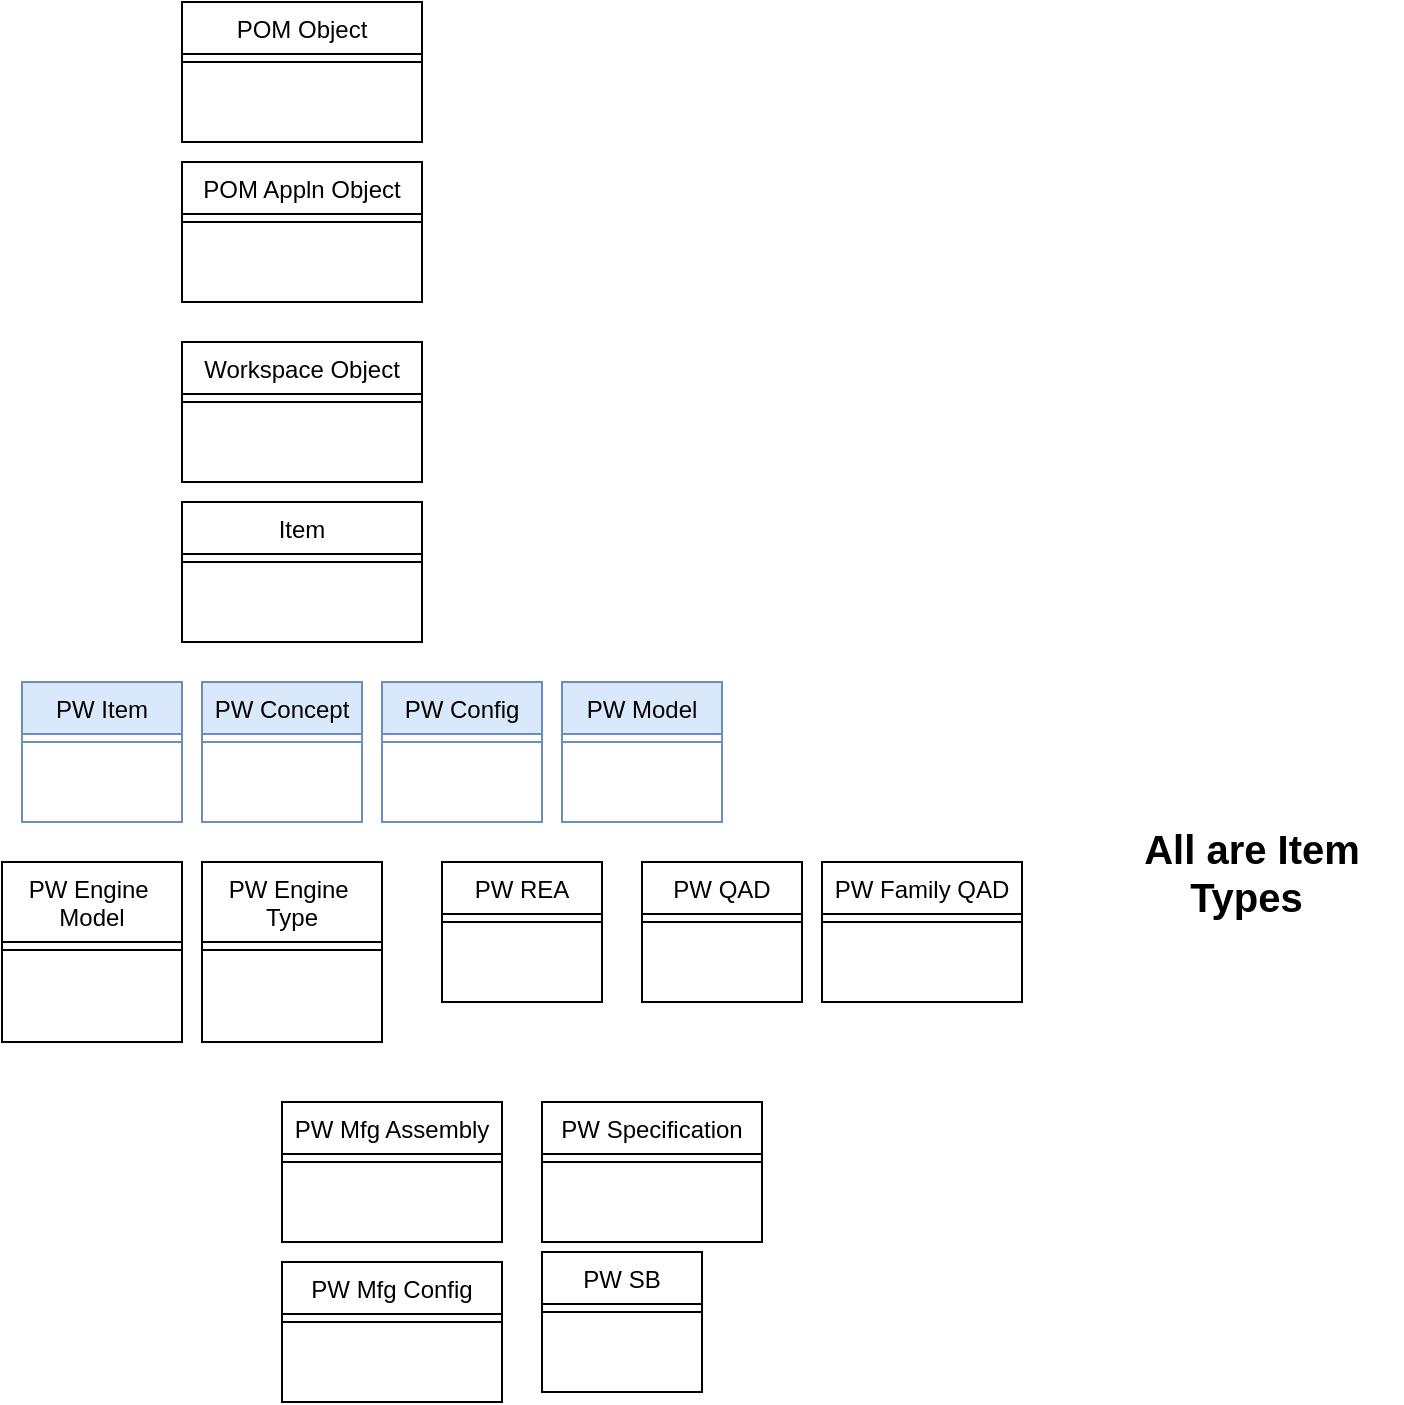 <mxfile version="24.7.8" pages="7">
  <diagram name="Parts" id="6WHtUp2j5zAijDs6d4qa">
    <mxGraphModel dx="1036" dy="1783" grid="1" gridSize="10" guides="1" tooltips="1" connect="1" arrows="1" fold="1" page="1" pageScale="1" pageWidth="827" pageHeight="1169" math="0" shadow="0">
      <root>
        <mxCell id="AunrIjTkCQN_tNWI4lcO-0" />
        <mxCell id="AunrIjTkCQN_tNWI4lcO-1" parent="AunrIjTkCQN_tNWI4lcO-0" />
        <mxCell id="AunrIjTkCQN_tNWI4lcO-15" value="Item" style="swimlane;fontStyle=0;align=center;verticalAlign=top;childLayout=stackLayout;horizontal=1;startSize=26;horizontalStack=0;resizeParent=1;resizeLast=0;collapsible=1;marginBottom=0;rounded=0;shadow=0;strokeWidth=1;" parent="AunrIjTkCQN_tNWI4lcO-1" vertex="1">
          <mxGeometry x="100" y="-10" width="120" height="70" as="geometry">
            <mxRectangle x="340" y="380" width="170" height="26" as="alternateBounds" />
          </mxGeometry>
        </mxCell>
        <mxCell id="AunrIjTkCQN_tNWI4lcO-17" value="" style="line;html=1;strokeWidth=1;align=left;verticalAlign=middle;spacingTop=-1;spacingLeft=3;spacingRight=3;rotatable=0;labelPosition=right;points=[];portConstraint=eastwest;" parent="AunrIjTkCQN_tNWI4lcO-15" vertex="1">
          <mxGeometry y="26" width="120" height="8" as="geometry" />
        </mxCell>
        <mxCell id="zsCnQsf2pWjtpBBSjhOr-0" value="PW Item" style="swimlane;fontStyle=0;align=center;verticalAlign=top;childLayout=stackLayout;horizontal=1;startSize=26;horizontalStack=0;resizeParent=1;resizeLast=0;collapsible=1;marginBottom=0;rounded=0;shadow=0;strokeWidth=1;fillColor=#dae8fc;strokeColor=#6c8ebf;" parent="AunrIjTkCQN_tNWI4lcO-1" vertex="1">
          <mxGeometry x="20" y="80" width="80" height="70" as="geometry">
            <mxRectangle x="340" y="380" width="170" height="26" as="alternateBounds" />
          </mxGeometry>
        </mxCell>
        <mxCell id="zsCnQsf2pWjtpBBSjhOr-2" value="" style="line;html=1;strokeWidth=1;align=left;verticalAlign=middle;spacingTop=-1;spacingLeft=3;spacingRight=3;rotatable=0;labelPosition=right;points=[];portConstraint=eastwest;fillColor=#dae8fc;strokeColor=#6c8ebf;" parent="zsCnQsf2pWjtpBBSjhOr-0" vertex="1">
          <mxGeometry y="26" width="80" height="8" as="geometry" />
        </mxCell>
        <mxCell id="zsCnQsf2pWjtpBBSjhOr-5" value="PW Concept" style="swimlane;fontStyle=0;align=center;verticalAlign=top;childLayout=stackLayout;horizontal=1;startSize=26;horizontalStack=0;resizeParent=1;resizeLast=0;collapsible=1;marginBottom=0;rounded=0;shadow=0;strokeWidth=1;fillColor=#dae8fc;strokeColor=#6c8ebf;" parent="AunrIjTkCQN_tNWI4lcO-1" vertex="1">
          <mxGeometry x="110" y="80" width="80" height="70" as="geometry">
            <mxRectangle x="130" y="230" width="170" height="26" as="alternateBounds" />
          </mxGeometry>
        </mxCell>
        <mxCell id="zsCnQsf2pWjtpBBSjhOr-6" value="" style="line;html=1;strokeWidth=1;align=left;verticalAlign=middle;spacingTop=-1;spacingLeft=3;spacingRight=3;rotatable=0;labelPosition=right;points=[];portConstraint=eastwest;fillColor=#dae8fc;strokeColor=#6c8ebf;" parent="zsCnQsf2pWjtpBBSjhOr-5" vertex="1">
          <mxGeometry y="26" width="80" height="8" as="geometry" />
        </mxCell>
        <mxCell id="zsCnQsf2pWjtpBBSjhOr-8" value="PW Config" style="swimlane;fontStyle=0;align=center;verticalAlign=top;childLayout=stackLayout;horizontal=1;startSize=26;horizontalStack=0;resizeParent=1;resizeLast=0;collapsible=1;marginBottom=0;rounded=0;shadow=0;strokeWidth=1;fillColor=#dae8fc;strokeColor=#6c8ebf;" parent="AunrIjTkCQN_tNWI4lcO-1" vertex="1">
          <mxGeometry x="200" y="80" width="80" height="70" as="geometry">
            <mxRectangle x="340" y="380" width="170" height="26" as="alternateBounds" />
          </mxGeometry>
        </mxCell>
        <mxCell id="zsCnQsf2pWjtpBBSjhOr-9" value="" style="line;html=1;strokeWidth=1;align=left;verticalAlign=middle;spacingTop=-1;spacingLeft=3;spacingRight=3;rotatable=0;labelPosition=right;points=[];portConstraint=eastwest;fillColor=#dae8fc;strokeColor=#6c8ebf;" parent="zsCnQsf2pWjtpBBSjhOr-8" vertex="1">
          <mxGeometry y="26" width="80" height="8" as="geometry" />
        </mxCell>
        <mxCell id="zsCnQsf2pWjtpBBSjhOr-12" value="PW Engine &#xa;Model&#xa;" style="swimlane;fontStyle=0;align=center;verticalAlign=top;childLayout=stackLayout;horizontal=1;startSize=40;horizontalStack=0;resizeParent=1;resizeLast=0;collapsible=1;marginBottom=0;rounded=0;shadow=0;strokeWidth=1;" parent="AunrIjTkCQN_tNWI4lcO-1" vertex="1">
          <mxGeometry x="10" y="170" width="90" height="90" as="geometry">
            <mxRectangle x="340" y="380" width="170" height="26" as="alternateBounds" />
          </mxGeometry>
        </mxCell>
        <mxCell id="zsCnQsf2pWjtpBBSjhOr-13" value="" style="line;html=1;strokeWidth=1;align=left;verticalAlign=middle;spacingTop=-1;spacingLeft=3;spacingRight=3;rotatable=0;labelPosition=right;points=[];portConstraint=eastwest;" parent="zsCnQsf2pWjtpBBSjhOr-12" vertex="1">
          <mxGeometry y="40" width="90" height="8" as="geometry" />
        </mxCell>
        <mxCell id="zsCnQsf2pWjtpBBSjhOr-14" value="PW Model" style="swimlane;fontStyle=0;align=center;verticalAlign=top;childLayout=stackLayout;horizontal=1;startSize=26;horizontalStack=0;resizeParent=1;resizeLast=0;collapsible=1;marginBottom=0;rounded=0;shadow=0;strokeWidth=1;fillColor=#dae8fc;strokeColor=#6c8ebf;" parent="AunrIjTkCQN_tNWI4lcO-1" vertex="1">
          <mxGeometry x="290" y="80" width="80" height="70" as="geometry">
            <mxRectangle x="340" y="380" width="170" height="26" as="alternateBounds" />
          </mxGeometry>
        </mxCell>
        <mxCell id="zsCnQsf2pWjtpBBSjhOr-15" value="" style="line;html=1;strokeWidth=1;align=left;verticalAlign=middle;spacingTop=-1;spacingLeft=3;spacingRight=3;rotatable=0;labelPosition=right;points=[];portConstraint=eastwest;fillColor=#dae8fc;strokeColor=#6c8ebf;" parent="zsCnQsf2pWjtpBBSjhOr-14" vertex="1">
          <mxGeometry y="26" width="80" height="8" as="geometry" />
        </mxCell>
        <mxCell id="zsCnQsf2pWjtpBBSjhOr-16" value="PW REA" style="swimlane;fontStyle=0;align=center;verticalAlign=top;childLayout=stackLayout;horizontal=1;startSize=26;horizontalStack=0;resizeParent=1;resizeLast=0;collapsible=1;marginBottom=0;rounded=0;shadow=0;strokeWidth=1;" parent="AunrIjTkCQN_tNWI4lcO-1" vertex="1">
          <mxGeometry x="230" y="170" width="80" height="70" as="geometry">
            <mxRectangle x="340" y="380" width="170" height="26" as="alternateBounds" />
          </mxGeometry>
        </mxCell>
        <mxCell id="zsCnQsf2pWjtpBBSjhOr-17" value="" style="line;html=1;strokeWidth=1;align=left;verticalAlign=middle;spacingTop=-1;spacingLeft=3;spacingRight=3;rotatable=0;labelPosition=right;points=[];portConstraint=eastwest;" parent="zsCnQsf2pWjtpBBSjhOr-16" vertex="1">
          <mxGeometry y="26" width="80" height="8" as="geometry" />
        </mxCell>
        <mxCell id="zsCnQsf2pWjtpBBSjhOr-18" value="PW QAD" style="swimlane;fontStyle=0;align=center;verticalAlign=top;childLayout=stackLayout;horizontal=1;startSize=26;horizontalStack=0;resizeParent=1;resizeLast=0;collapsible=1;marginBottom=0;rounded=0;shadow=0;strokeWidth=1;" parent="AunrIjTkCQN_tNWI4lcO-1" vertex="1">
          <mxGeometry x="330" y="170" width="80" height="70" as="geometry">
            <mxRectangle x="340" y="380" width="170" height="26" as="alternateBounds" />
          </mxGeometry>
        </mxCell>
        <mxCell id="zsCnQsf2pWjtpBBSjhOr-19" value="" style="line;html=1;strokeWidth=1;align=left;verticalAlign=middle;spacingTop=-1;spacingLeft=3;spacingRight=3;rotatable=0;labelPosition=right;points=[];portConstraint=eastwest;" parent="zsCnQsf2pWjtpBBSjhOr-18" vertex="1">
          <mxGeometry y="26" width="80" height="8" as="geometry" />
        </mxCell>
        <mxCell id="zsCnQsf2pWjtpBBSjhOr-20" value="PW Engine &#xa;Type" style="swimlane;fontStyle=0;align=center;verticalAlign=top;childLayout=stackLayout;horizontal=1;startSize=40;horizontalStack=0;resizeParent=1;resizeLast=0;collapsible=1;marginBottom=0;rounded=0;shadow=0;strokeWidth=1;" parent="AunrIjTkCQN_tNWI4lcO-1" vertex="1">
          <mxGeometry x="110" y="170" width="90" height="90" as="geometry">
            <mxRectangle x="340" y="380" width="170" height="26" as="alternateBounds" />
          </mxGeometry>
        </mxCell>
        <mxCell id="zsCnQsf2pWjtpBBSjhOr-21" value="" style="line;html=1;strokeWidth=1;align=left;verticalAlign=middle;spacingTop=-1;spacingLeft=3;spacingRight=3;rotatable=0;labelPosition=right;points=[];portConstraint=eastwest;" parent="zsCnQsf2pWjtpBBSjhOr-20" vertex="1">
          <mxGeometry y="40" width="90" height="8" as="geometry" />
        </mxCell>
        <mxCell id="zsCnQsf2pWjtpBBSjhOr-22" value="PW Specification" style="swimlane;fontStyle=0;align=center;verticalAlign=top;childLayout=stackLayout;horizontal=1;startSize=26;horizontalStack=0;resizeParent=1;resizeLast=0;collapsible=1;marginBottom=0;rounded=0;shadow=0;strokeWidth=1;" parent="AunrIjTkCQN_tNWI4lcO-1" vertex="1">
          <mxGeometry x="280" y="290" width="110" height="70" as="geometry">
            <mxRectangle x="340" y="380" width="170" height="26" as="alternateBounds" />
          </mxGeometry>
        </mxCell>
        <mxCell id="zsCnQsf2pWjtpBBSjhOr-23" value="" style="line;html=1;strokeWidth=1;align=left;verticalAlign=middle;spacingTop=-1;spacingLeft=3;spacingRight=3;rotatable=0;labelPosition=right;points=[];portConstraint=eastwest;" parent="zsCnQsf2pWjtpBBSjhOr-22" vertex="1">
          <mxGeometry y="26" width="110" height="8" as="geometry" />
        </mxCell>
        <mxCell id="zsCnQsf2pWjtpBBSjhOr-24" value="PW Mfg Assembly" style="swimlane;fontStyle=0;align=center;verticalAlign=top;childLayout=stackLayout;horizontal=1;startSize=26;horizontalStack=0;resizeParent=1;resizeLast=0;collapsible=1;marginBottom=0;rounded=0;shadow=0;strokeWidth=1;" parent="AunrIjTkCQN_tNWI4lcO-1" vertex="1">
          <mxGeometry x="150" y="290" width="110" height="70" as="geometry">
            <mxRectangle x="340" y="380" width="170" height="26" as="alternateBounds" />
          </mxGeometry>
        </mxCell>
        <mxCell id="zsCnQsf2pWjtpBBSjhOr-25" value="" style="line;html=1;strokeWidth=1;align=left;verticalAlign=middle;spacingTop=-1;spacingLeft=3;spacingRight=3;rotatable=0;labelPosition=right;points=[];portConstraint=eastwest;" parent="zsCnQsf2pWjtpBBSjhOr-24" vertex="1">
          <mxGeometry y="26" width="110" height="8" as="geometry" />
        </mxCell>
        <mxCell id="zsCnQsf2pWjtpBBSjhOr-26" value="PW Mfg Config" style="swimlane;fontStyle=0;align=center;verticalAlign=top;childLayout=stackLayout;horizontal=1;startSize=26;horizontalStack=0;resizeParent=1;resizeLast=0;collapsible=1;marginBottom=0;rounded=0;shadow=0;strokeWidth=1;" parent="AunrIjTkCQN_tNWI4lcO-1" vertex="1">
          <mxGeometry x="150" y="370" width="110" height="70" as="geometry">
            <mxRectangle x="340" y="380" width="170" height="26" as="alternateBounds" />
          </mxGeometry>
        </mxCell>
        <mxCell id="zsCnQsf2pWjtpBBSjhOr-27" value="" style="line;html=1;strokeWidth=1;align=left;verticalAlign=middle;spacingTop=-1;spacingLeft=3;spacingRight=3;rotatable=0;labelPosition=right;points=[];portConstraint=eastwest;" parent="zsCnQsf2pWjtpBBSjhOr-26" vertex="1">
          <mxGeometry y="26" width="110" height="8" as="geometry" />
        </mxCell>
        <mxCell id="k__3tzRCXEHvnxoyfydG-2" value="PW SB" style="swimlane;fontStyle=0;align=center;verticalAlign=top;childLayout=stackLayout;horizontal=1;startSize=26;horizontalStack=0;resizeParent=1;resizeLast=0;collapsible=1;marginBottom=0;rounded=0;shadow=0;strokeWidth=1;" parent="AunrIjTkCQN_tNWI4lcO-1" vertex="1">
          <mxGeometry x="280" y="365" width="80" height="70" as="geometry">
            <mxRectangle x="340" y="380" width="170" height="26" as="alternateBounds" />
          </mxGeometry>
        </mxCell>
        <mxCell id="k__3tzRCXEHvnxoyfydG-3" value="" style="line;html=1;strokeWidth=1;align=left;verticalAlign=middle;spacingTop=-1;spacingLeft=3;spacingRight=3;rotatable=0;labelPosition=right;points=[];portConstraint=eastwest;" parent="k__3tzRCXEHvnxoyfydG-2" vertex="1">
          <mxGeometry y="26" width="80" height="8" as="geometry" />
        </mxCell>
        <mxCell id="k__3tzRCXEHvnxoyfydG-4" value="PW Family QAD" style="swimlane;fontStyle=0;align=center;verticalAlign=top;childLayout=stackLayout;horizontal=1;startSize=26;horizontalStack=0;resizeParent=1;resizeLast=0;collapsible=1;marginBottom=0;rounded=0;shadow=0;strokeWidth=1;" parent="AunrIjTkCQN_tNWI4lcO-1" vertex="1">
          <mxGeometry x="420" y="170" width="100" height="70" as="geometry">
            <mxRectangle x="340" y="380" width="170" height="26" as="alternateBounds" />
          </mxGeometry>
        </mxCell>
        <mxCell id="k__3tzRCXEHvnxoyfydG-5" value="" style="line;html=1;strokeWidth=1;align=left;verticalAlign=middle;spacingTop=-1;spacingLeft=3;spacingRight=3;rotatable=0;labelPosition=right;points=[];portConstraint=eastwest;" parent="k__3tzRCXEHvnxoyfydG-4" vertex="1">
          <mxGeometry y="26" width="100" height="8" as="geometry" />
        </mxCell>
        <mxCell id="k__3tzRCXEHvnxoyfydG-6" value="POM Object" style="swimlane;fontStyle=0;align=center;verticalAlign=top;childLayout=stackLayout;horizontal=1;startSize=26;horizontalStack=0;resizeParent=1;resizeLast=0;collapsible=1;marginBottom=0;rounded=0;shadow=0;strokeWidth=1;" parent="AunrIjTkCQN_tNWI4lcO-1" vertex="1">
          <mxGeometry x="100" y="-260" width="120" height="70" as="geometry">
            <mxRectangle x="340" y="380" width="170" height="26" as="alternateBounds" />
          </mxGeometry>
        </mxCell>
        <mxCell id="k__3tzRCXEHvnxoyfydG-7" value="" style="line;html=1;strokeWidth=1;align=left;verticalAlign=middle;spacingTop=-1;spacingLeft=3;spacingRight=3;rotatable=0;labelPosition=right;points=[];portConstraint=eastwest;" parent="k__3tzRCXEHvnxoyfydG-6" vertex="1">
          <mxGeometry y="26" width="120" height="8" as="geometry" />
        </mxCell>
        <mxCell id="k__3tzRCXEHvnxoyfydG-8" value="POM Appln Object" style="swimlane;fontStyle=0;align=center;verticalAlign=top;childLayout=stackLayout;horizontal=1;startSize=26;horizontalStack=0;resizeParent=1;resizeLast=0;collapsible=1;marginBottom=0;rounded=0;shadow=0;strokeWidth=1;" parent="AunrIjTkCQN_tNWI4lcO-1" vertex="1">
          <mxGeometry x="100" y="-180" width="120" height="70" as="geometry">
            <mxRectangle x="340" y="380" width="170" height="26" as="alternateBounds" />
          </mxGeometry>
        </mxCell>
        <mxCell id="k__3tzRCXEHvnxoyfydG-9" value="" style="line;html=1;strokeWidth=1;align=left;verticalAlign=middle;spacingTop=-1;spacingLeft=3;spacingRight=3;rotatable=0;labelPosition=right;points=[];portConstraint=eastwest;" parent="k__3tzRCXEHvnxoyfydG-8" vertex="1">
          <mxGeometry y="26" width="120" height="8" as="geometry" />
        </mxCell>
        <mxCell id="k__3tzRCXEHvnxoyfydG-10" value="Workspace Object" style="swimlane;fontStyle=0;align=center;verticalAlign=top;childLayout=stackLayout;horizontal=1;startSize=26;horizontalStack=0;resizeParent=1;resizeLast=0;collapsible=1;marginBottom=0;rounded=0;shadow=0;strokeWidth=1;" parent="AunrIjTkCQN_tNWI4lcO-1" vertex="1">
          <mxGeometry x="100" y="-90" width="120" height="70" as="geometry">
            <mxRectangle x="340" y="380" width="170" height="26" as="alternateBounds" />
          </mxGeometry>
        </mxCell>
        <mxCell id="k__3tzRCXEHvnxoyfydG-11" value="" style="line;html=1;strokeWidth=1;align=left;verticalAlign=middle;spacingTop=-1;spacingLeft=3;spacingRight=3;rotatable=0;labelPosition=right;points=[];portConstraint=eastwest;" parent="k__3tzRCXEHvnxoyfydG-10" vertex="1">
          <mxGeometry y="26" width="120" height="8" as="geometry" />
        </mxCell>
        <mxCell id="5LaOwB7qXbxvJDWtT9X2-0" value="All are Item Types&amp;nbsp;" style="text;html=1;align=center;verticalAlign=middle;whiteSpace=wrap;rounded=0;fontStyle=1;fontSize=20;" vertex="1" parent="AunrIjTkCQN_tNWI4lcO-1">
          <mxGeometry x="560" y="160" width="150" height="30" as="geometry" />
        </mxCell>
      </root>
    </mxGraphModel>
  </diagram>
  <diagram id="sP9TGG2-_NqK-xSE_Re8" name="Changes">
    <mxGraphModel dx="1050" dy="1729" grid="1" gridSize="10" guides="1" tooltips="1" connect="1" arrows="1" fold="1" page="1" pageScale="1" pageWidth="850" pageHeight="1100" math="0" shadow="0">
      <root>
        <mxCell id="0" />
        <mxCell id="1" parent="0" />
        <mxCell id="OAc7cqlpnc6xWoHiHpjC-1" value="Item" style="swimlane;fontStyle=0;align=center;verticalAlign=top;childLayout=stackLayout;horizontal=1;startSize=26;horizontalStack=0;resizeParent=1;resizeLast=0;collapsible=1;marginBottom=0;rounded=0;shadow=0;strokeWidth=1;" vertex="1" parent="1">
          <mxGeometry x="100" y="-10" width="120" height="70" as="geometry">
            <mxRectangle x="340" y="380" width="170" height="26" as="alternateBounds" />
          </mxGeometry>
        </mxCell>
        <mxCell id="OAc7cqlpnc6xWoHiHpjC-2" value="" style="line;html=1;strokeWidth=1;align=left;verticalAlign=middle;spacingTop=-1;spacingLeft=3;spacingRight=3;rotatable=0;labelPosition=right;points=[];portConstraint=eastwest;" vertex="1" parent="OAc7cqlpnc6xWoHiHpjC-1">
          <mxGeometry y="26" width="120" height="8" as="geometry" />
        </mxCell>
        <mxCell id="OAc7cqlpnc6xWoHiHpjC-3" value="POM Object" style="swimlane;fontStyle=0;align=center;verticalAlign=top;childLayout=stackLayout;horizontal=1;startSize=26;horizontalStack=0;resizeParent=1;resizeLast=0;collapsible=1;marginBottom=0;rounded=0;shadow=0;strokeWidth=1;" vertex="1" parent="1">
          <mxGeometry x="100" y="-260" width="120" height="70" as="geometry">
            <mxRectangle x="340" y="380" width="170" height="26" as="alternateBounds" />
          </mxGeometry>
        </mxCell>
        <mxCell id="OAc7cqlpnc6xWoHiHpjC-4" value="" style="line;html=1;strokeWidth=1;align=left;verticalAlign=middle;spacingTop=-1;spacingLeft=3;spacingRight=3;rotatable=0;labelPosition=right;points=[];portConstraint=eastwest;" vertex="1" parent="OAc7cqlpnc6xWoHiHpjC-3">
          <mxGeometry y="26" width="120" height="8" as="geometry" />
        </mxCell>
        <mxCell id="OAc7cqlpnc6xWoHiHpjC-5" value="POM Appln Object" style="swimlane;fontStyle=0;align=center;verticalAlign=top;childLayout=stackLayout;horizontal=1;startSize=26;horizontalStack=0;resizeParent=1;resizeLast=0;collapsible=1;marginBottom=0;rounded=0;shadow=0;strokeWidth=1;" vertex="1" parent="1">
          <mxGeometry x="100" y="-180" width="120" height="70" as="geometry">
            <mxRectangle x="340" y="380" width="170" height="26" as="alternateBounds" />
          </mxGeometry>
        </mxCell>
        <mxCell id="OAc7cqlpnc6xWoHiHpjC-6" value="" style="line;html=1;strokeWidth=1;align=left;verticalAlign=middle;spacingTop=-1;spacingLeft=3;spacingRight=3;rotatable=0;labelPosition=right;points=[];portConstraint=eastwest;" vertex="1" parent="OAc7cqlpnc6xWoHiHpjC-5">
          <mxGeometry y="26" width="120" height="8" as="geometry" />
        </mxCell>
        <mxCell id="OAc7cqlpnc6xWoHiHpjC-7" value="Workspace Object" style="swimlane;fontStyle=0;align=center;verticalAlign=top;childLayout=stackLayout;horizontal=1;startSize=26;horizontalStack=0;resizeParent=1;resizeLast=0;collapsible=1;marginBottom=0;rounded=0;shadow=0;strokeWidth=1;" vertex="1" parent="1">
          <mxGeometry x="100" y="-90" width="120" height="70" as="geometry">
            <mxRectangle x="340" y="380" width="170" height="26" as="alternateBounds" />
          </mxGeometry>
        </mxCell>
        <mxCell id="OAc7cqlpnc6xWoHiHpjC-8" value="" style="line;html=1;strokeWidth=1;align=left;verticalAlign=middle;spacingTop=-1;spacingLeft=3;spacingRight=3;rotatable=0;labelPosition=right;points=[];portConstraint=eastwest;" vertex="1" parent="OAc7cqlpnc6xWoHiHpjC-7">
          <mxGeometry y="26" width="120" height="8" as="geometry" />
        </mxCell>
        <mxCell id="OAc7cqlpnc6xWoHiHpjC-9" value="Change Item" style="swimlane;fontStyle=0;align=center;verticalAlign=top;childLayout=stackLayout;horizontal=1;startSize=26;horizontalStack=0;resizeParent=1;resizeLast=0;collapsible=1;marginBottom=0;rounded=0;shadow=0;strokeWidth=1;" vertex="1" parent="1">
          <mxGeometry x="100" y="80" width="120" height="70" as="geometry">
            <mxRectangle x="340" y="380" width="170" height="26" as="alternateBounds" />
          </mxGeometry>
        </mxCell>
        <mxCell id="OAc7cqlpnc6xWoHiHpjC-10" value="" style="line;html=1;strokeWidth=1;align=left;verticalAlign=middle;spacingTop=-1;spacingLeft=3;spacingRight=3;rotatable=0;labelPosition=right;points=[];portConstraint=eastwest;" vertex="1" parent="OAc7cqlpnc6xWoHiHpjC-9">
          <mxGeometry y="26" width="120" height="8" as="geometry" />
        </mxCell>
        <mxCell id="OAc7cqlpnc6xWoHiHpjC-11" value="Problem Request" style="swimlane;fontStyle=0;align=center;verticalAlign=top;childLayout=stackLayout;horizontal=1;startSize=26;horizontalStack=0;resizeParent=1;resizeLast=0;collapsible=1;marginBottom=0;rounded=0;shadow=0;strokeWidth=1;" vertex="1" parent="1">
          <mxGeometry x="20" y="190" width="120" height="70" as="geometry">
            <mxRectangle x="340" y="380" width="170" height="26" as="alternateBounds" />
          </mxGeometry>
        </mxCell>
        <mxCell id="OAc7cqlpnc6xWoHiHpjC-12" value="" style="line;html=1;strokeWidth=1;align=left;verticalAlign=middle;spacingTop=-1;spacingLeft=3;spacingRight=3;rotatable=0;labelPosition=right;points=[];portConstraint=eastwest;" vertex="1" parent="OAc7cqlpnc6xWoHiHpjC-11">
          <mxGeometry y="26" width="120" height="8" as="geometry" />
        </mxCell>
        <mxCell id="OAc7cqlpnc6xWoHiHpjC-13" value="Change Request" style="swimlane;fontStyle=0;align=center;verticalAlign=top;childLayout=stackLayout;horizontal=1;startSize=26;horizontalStack=0;resizeParent=1;resizeLast=0;collapsible=1;marginBottom=0;rounded=0;shadow=0;strokeWidth=1;fillColor=#f8cecc;strokeColor=#b85450;" vertex="1" parent="1">
          <mxGeometry x="250" y="185" width="120" height="70" as="geometry">
            <mxRectangle x="340" y="380" width="170" height="26" as="alternateBounds" />
          </mxGeometry>
        </mxCell>
        <mxCell id="OAc7cqlpnc6xWoHiHpjC-14" value="" style="line;html=1;strokeWidth=1;align=left;verticalAlign=middle;spacingTop=-1;spacingLeft=3;spacingRight=3;rotatable=0;labelPosition=right;points=[];portConstraint=eastwest;" vertex="1" parent="OAc7cqlpnc6xWoHiHpjC-13">
          <mxGeometry y="26" width="120" height="8" as="geometry" />
        </mxCell>
        <mxCell id="OAc7cqlpnc6xWoHiHpjC-15" value="Change Notice" style="swimlane;fontStyle=0;align=center;verticalAlign=top;childLayout=stackLayout;horizontal=1;startSize=26;horizontalStack=0;resizeParent=1;resizeLast=0;collapsible=1;marginBottom=0;rounded=0;shadow=0;strokeWidth=1;" vertex="1" parent="1">
          <mxGeometry x="595" y="190" width="120" height="70" as="geometry">
            <mxRectangle x="340" y="380" width="170" height="26" as="alternateBounds" />
          </mxGeometry>
        </mxCell>
        <mxCell id="OAc7cqlpnc6xWoHiHpjC-16" value="" style="line;html=1;strokeWidth=1;align=left;verticalAlign=middle;spacingTop=-1;spacingLeft=3;spacingRight=3;rotatable=0;labelPosition=right;points=[];portConstraint=eastwest;" vertex="1" parent="OAc7cqlpnc6xWoHiHpjC-15">
          <mxGeometry y="26" width="120" height="8" as="geometry" />
        </mxCell>
        <mxCell id="OAc7cqlpnc6xWoHiHpjC-17" value="PW5_EWR" style="swimlane;fontStyle=0;align=center;verticalAlign=top;childLayout=stackLayout;horizontal=1;startSize=26;horizontalStack=0;resizeParent=1;resizeLast=0;collapsible=1;marginBottom=0;rounded=0;shadow=0;strokeWidth=1;fillColor=#f8cecc;strokeColor=#b85450;" vertex="1" parent="1">
          <mxGeometry x="280" y="280" width="120" height="70" as="geometry">
            <mxRectangle x="340" y="380" width="170" height="26" as="alternateBounds" />
          </mxGeometry>
        </mxCell>
        <mxCell id="OAc7cqlpnc6xWoHiHpjC-18" value="" style="line;html=1;strokeWidth=1;align=left;verticalAlign=middle;spacingTop=-1;spacingLeft=3;spacingRight=3;rotatable=0;labelPosition=right;points=[];portConstraint=eastwest;" vertex="1" parent="OAc7cqlpnc6xWoHiHpjC-17">
          <mxGeometry y="26" width="120" height="8" as="geometry" />
        </mxCell>
        <mxCell id="OAc7cqlpnc6xWoHiHpjC-19" value="PW5_DMRO" style="swimlane;fontStyle=0;align=center;verticalAlign=top;childLayout=stackLayout;horizontal=1;startSize=26;horizontalStack=0;resizeParent=1;resizeLast=0;collapsible=1;marginBottom=0;rounded=0;shadow=0;strokeWidth=1;fillColor=#f8cecc;strokeColor=#b85450;" vertex="1" parent="1">
          <mxGeometry x="140" y="280" width="120" height="70" as="geometry">
            <mxRectangle x="340" y="380" width="170" height="26" as="alternateBounds" />
          </mxGeometry>
        </mxCell>
        <mxCell id="OAc7cqlpnc6xWoHiHpjC-20" value="" style="line;html=1;strokeWidth=1;align=left;verticalAlign=middle;spacingTop=-1;spacingLeft=3;spacingRight=3;rotatable=0;labelPosition=right;points=[];portConstraint=eastwest;" vertex="1" parent="OAc7cqlpnc6xWoHiHpjC-19">
          <mxGeometry y="26" width="120" height="8" as="geometry" />
        </mxCell>
        <mxCell id="GJcmnd2qh7YCwqvvYXSp-1" value="PW5_EC" style="swimlane;fontStyle=0;align=center;verticalAlign=top;childLayout=stackLayout;horizontal=1;startSize=26;horizontalStack=0;resizeParent=1;resizeLast=0;collapsible=1;marginBottom=0;rounded=0;shadow=0;strokeWidth=1;" vertex="1" parent="1">
          <mxGeometry x="425" y="280" width="120" height="70" as="geometry">
            <mxRectangle x="340" y="380" width="170" height="26" as="alternateBounds" />
          </mxGeometry>
        </mxCell>
        <mxCell id="GJcmnd2qh7YCwqvvYXSp-2" value="" style="line;html=1;strokeWidth=1;align=left;verticalAlign=middle;spacingTop=-1;spacingLeft=3;spacingRight=3;rotatable=0;labelPosition=right;points=[];portConstraint=eastwest;" vertex="1" parent="GJcmnd2qh7YCwqvvYXSp-1">
          <mxGeometry y="26" width="120" height="8" as="geometry" />
        </mxCell>
        <mxCell id="GJcmnd2qh7YCwqvvYXSp-3" value="PW5_ECX" style="swimlane;fontStyle=0;align=center;verticalAlign=top;childLayout=stackLayout;horizontal=1;startSize=26;horizontalStack=0;resizeParent=1;resizeLast=0;collapsible=1;marginBottom=0;rounded=0;shadow=0;strokeWidth=1;" vertex="1" parent="1">
          <mxGeometry x="555" y="280" width="120" height="70" as="geometry">
            <mxRectangle x="340" y="380" width="170" height="26" as="alternateBounds" />
          </mxGeometry>
        </mxCell>
        <mxCell id="GJcmnd2qh7YCwqvvYXSp-4" value="" style="line;html=1;strokeWidth=1;align=left;verticalAlign=middle;spacingTop=-1;spacingLeft=3;spacingRight=3;rotatable=0;labelPosition=right;points=[];portConstraint=eastwest;" vertex="1" parent="GJcmnd2qh7YCwqvvYXSp-3">
          <mxGeometry y="26" width="120" height="8" as="geometry" />
        </mxCell>
        <mxCell id="GJcmnd2qh7YCwqvvYXSp-5" value="PW5_FTEC" style="swimlane;fontStyle=0;align=center;verticalAlign=top;childLayout=stackLayout;horizontal=1;startSize=26;horizontalStack=0;resizeParent=1;resizeLast=0;collapsible=1;marginBottom=0;rounded=0;shadow=0;strokeWidth=1;" vertex="1" parent="1">
          <mxGeometry x="685" y="280" width="120" height="70" as="geometry">
            <mxRectangle x="340" y="380" width="170" height="26" as="alternateBounds" />
          </mxGeometry>
        </mxCell>
        <mxCell id="GJcmnd2qh7YCwqvvYXSp-6" value="" style="line;html=1;strokeWidth=1;align=left;verticalAlign=middle;spacingTop=-1;spacingLeft=3;spacingRight=3;rotatable=0;labelPosition=right;points=[];portConstraint=eastwest;" vertex="1" parent="GJcmnd2qh7YCwqvvYXSp-5">
          <mxGeometry y="26" width="120" height="8" as="geometry" />
        </mxCell>
        <mxCell id="GJcmnd2qh7YCwqvvYXSp-7" value="PW5_GWEC" style="swimlane;fontStyle=0;align=center;verticalAlign=top;childLayout=stackLayout;horizontal=1;startSize=26;horizontalStack=0;resizeParent=1;resizeLast=0;collapsible=1;marginBottom=0;rounded=0;shadow=0;strokeWidth=1;" vertex="1" parent="1">
          <mxGeometry x="455" y="360" width="120" height="70" as="geometry">
            <mxRectangle x="340" y="380" width="170" height="26" as="alternateBounds" />
          </mxGeometry>
        </mxCell>
        <mxCell id="GJcmnd2qh7YCwqvvYXSp-8" value="" style="line;html=1;strokeWidth=1;align=left;verticalAlign=middle;spacingTop=-1;spacingLeft=3;spacingRight=3;rotatable=0;labelPosition=right;points=[];portConstraint=eastwest;" vertex="1" parent="GJcmnd2qh7YCwqvvYXSp-7">
          <mxGeometry y="26" width="120" height="8" as="geometry" />
        </mxCell>
        <mxCell id="GJcmnd2qh7YCwqvvYXSp-9" value="PW5_QAD_EC" style="swimlane;fontStyle=0;align=center;verticalAlign=top;childLayout=stackLayout;horizontal=1;startSize=26;horizontalStack=0;resizeParent=1;resizeLast=0;collapsible=1;marginBottom=0;rounded=0;shadow=0;strokeWidth=1;" vertex="1" parent="1">
          <mxGeometry x="585" y="360" width="120" height="70" as="geometry">
            <mxRectangle x="340" y="380" width="170" height="26" as="alternateBounds" />
          </mxGeometry>
        </mxCell>
        <mxCell id="GJcmnd2qh7YCwqvvYXSp-10" value="" style="line;html=1;strokeWidth=1;align=left;verticalAlign=middle;spacingTop=-1;spacingLeft=3;spacingRight=3;rotatable=0;labelPosition=right;points=[];portConstraint=eastwest;" vertex="1" parent="GJcmnd2qh7YCwqvvYXSp-9">
          <mxGeometry y="26" width="120" height="8" as="geometry" />
        </mxCell>
        <mxCell id="GJcmnd2qh7YCwqvvYXSp-13" value="PW5_SA_EC" style="swimlane;fontStyle=0;align=center;verticalAlign=top;childLayout=stackLayout;horizontal=1;startSize=26;horizontalStack=0;resizeParent=1;resizeLast=0;collapsible=1;marginBottom=0;rounded=0;shadow=0;strokeWidth=1;" vertex="1" parent="1">
          <mxGeometry x="445" y="440" width="120" height="70" as="geometry">
            <mxRectangle x="340" y="380" width="170" height="26" as="alternateBounds" />
          </mxGeometry>
        </mxCell>
        <mxCell id="GJcmnd2qh7YCwqvvYXSp-14" value="" style="line;html=1;strokeWidth=1;align=left;verticalAlign=middle;spacingTop=-1;spacingLeft=3;spacingRight=3;rotatable=0;labelPosition=right;points=[];portConstraint=eastwest;" vertex="1" parent="GJcmnd2qh7YCwqvvYXSp-13">
          <mxGeometry y="26" width="120" height="8" as="geometry" />
        </mxCell>
        <mxCell id="GJcmnd2qh7YCwqvvYXSp-15" value="PW5_SCN" style="swimlane;fontStyle=0;align=center;verticalAlign=top;childLayout=stackLayout;horizontal=1;startSize=26;horizontalStack=0;resizeParent=1;resizeLast=0;collapsible=1;marginBottom=0;rounded=0;shadow=0;strokeWidth=1;" vertex="1" parent="1">
          <mxGeometry x="595" y="440" width="120" height="70" as="geometry">
            <mxRectangle x="340" y="380" width="170" height="26" as="alternateBounds" />
          </mxGeometry>
        </mxCell>
        <mxCell id="GJcmnd2qh7YCwqvvYXSp-16" value="" style="line;html=1;strokeWidth=1;align=left;verticalAlign=middle;spacingTop=-1;spacingLeft=3;spacingRight=3;rotatable=0;labelPosition=right;points=[];portConstraint=eastwest;" vertex="1" parent="GJcmnd2qh7YCwqvvYXSp-15">
          <mxGeometry y="26" width="120" height="8" as="geometry" />
        </mxCell>
      </root>
    </mxGraphModel>
  </diagram>
  <diagram id="tDDxtllErHq9mxAEO4NL" name="Rules">
    <mxGraphModel dx="1050" dy="629" grid="1" gridSize="10" guides="1" tooltips="1" connect="1" arrows="1" fold="1" page="1" pageScale="1" pageWidth="850" pageHeight="1100" math="0" shadow="0">
      <root>
        <mxCell id="0" />
        <mxCell id="1" parent="0" />
      </root>
    </mxGraphModel>
  </diagram>
  <diagram id="eusdZ88ydwqQEmZL4GRQ" name="Conditions">
    <mxGraphModel dx="1050" dy="629" grid="1" gridSize="10" guides="1" tooltips="1" connect="1" arrows="1" fold="1" page="1" pageScale="1" pageWidth="850" pageHeight="1100" math="0" shadow="0">
      <root>
        <mxCell id="0" />
        <mxCell id="1" parent="0" />
      </root>
    </mxGraphModel>
  </diagram>
  <diagram id="MJGjoEM5uhRXn6dhCJUB" name="constants">
    <mxGraphModel dx="1050" dy="629" grid="1" gridSize="10" guides="1" tooltips="1" connect="1" arrows="1" fold="1" page="1" pageScale="1" pageWidth="850" pageHeight="1100" math="0" shadow="0">
      <root>
        <mxCell id="0" />
        <mxCell id="1" parent="0" />
      </root>
    </mxGraphModel>
  </diagram>
  <diagram id="nZSsIZhZFmSUOe2I_cAl" name="PostActions">
    <mxGraphModel dx="1050" dy="629" grid="1" gridSize="10" guides="1" tooltips="1" connect="1" arrows="1" fold="1" page="1" pageScale="1" pageWidth="850" pageHeight="1100" math="0" shadow="0">
      <root>
        <mxCell id="0" />
        <mxCell id="1" parent="0" />
      </root>
    </mxGraphModel>
  </diagram>
  <diagram id="4lNjmN7k_hkMsDUNsqVS" name="DeepCopy">
    <mxGraphModel dx="1900" dy="629" grid="1" gridSize="10" guides="1" tooltips="1" connect="1" arrows="1" fold="1" page="1" pageScale="1" pageWidth="850" pageHeight="1100" math="0" shadow="0">
      <root>
        <mxCell id="0" />
        <mxCell id="1" parent="0" />
        <mxCell id="344O-AXe-GOHmSYk-ppc-1" value="Problem Request" style="swimlane;fontStyle=0;align=center;verticalAlign=top;childLayout=stackLayout;horizontal=1;startSize=26;horizontalStack=0;resizeParent=1;resizeLast=0;collapsible=1;marginBottom=0;rounded=0;shadow=0;strokeWidth=1;" vertex="1" parent="1">
          <mxGeometry x="-60" y="40" width="120" height="70" as="geometry">
            <mxRectangle x="340" y="380" width="170" height="26" as="alternateBounds" />
          </mxGeometry>
        </mxCell>
        <mxCell id="344O-AXe-GOHmSYk-ppc-2" value="" style="line;html=1;strokeWidth=1;align=left;verticalAlign=middle;spacingTop=-1;spacingLeft=3;spacingRight=3;rotatable=0;labelPosition=right;points=[];portConstraint=eastwest;" vertex="1" parent="344O-AXe-GOHmSYk-ppc-1">
          <mxGeometry y="26" width="120" height="8" as="geometry" />
        </mxCell>
        <mxCell id="mwgn3m8EzNQ86zzYEAh5-1" value="Change Request" style="swimlane;fontStyle=0;align=center;verticalAlign=top;childLayout=stackLayout;horizontal=1;startSize=26;horizontalStack=0;resizeParent=1;resizeLast=0;collapsible=1;marginBottom=0;rounded=0;shadow=0;strokeWidth=1;fillColor=#f8cecc;strokeColor=#b85450;" vertex="1" parent="1">
          <mxGeometry x="90" y="320" width="120" height="70" as="geometry">
            <mxRectangle x="340" y="380" width="170" height="26" as="alternateBounds" />
          </mxGeometry>
        </mxCell>
        <mxCell id="mwgn3m8EzNQ86zzYEAh5-2" value="" style="line;html=1;strokeWidth=1;align=left;verticalAlign=middle;spacingTop=-1;spacingLeft=3;spacingRight=3;rotatable=0;labelPosition=right;points=[];portConstraint=eastwest;" vertex="1" parent="mwgn3m8EzNQ86zzYEAh5-1">
          <mxGeometry y="26" width="120" height="8" as="geometry" />
        </mxCell>
        <mxCell id="wmhdGlpenj7w3MKmiCUT-1" value="" style="endArrow=block;endSize=10;endFill=0;shadow=0;strokeWidth=1;rounded=0;curved=0;edgeStyle=elbowEdgeStyle;elbow=vertical;exitX=0.5;exitY=0;exitDx=0;exitDy=0;entryX=0.5;entryY=1;entryDx=0;entryDy=0;" edge="1" parent="1" source="mwgn3m8EzNQ86zzYEAh5-1" target="344O-AXe-GOHmSYk-ppc-1">
          <mxGeometry width="160" relative="1" as="geometry">
            <mxPoint x="200" y="360" as="sourcePoint" />
            <mxPoint x="300" y="258" as="targetPoint" />
          </mxGeometry>
        </mxCell>
        <mxCell id="wmhdGlpenj7w3MKmiCUT-2" value="&lt;i&gt;Implements&lt;/i&gt;" style="edgeLabel;html=1;align=center;verticalAlign=middle;resizable=0;points=[];" vertex="1" connectable="0" parent="wmhdGlpenj7w3MKmiCUT-1">
          <mxGeometry x="-0.212" relative="1" as="geometry">
            <mxPoint as="offset" />
          </mxGeometry>
        </mxCell>
        <mxCell id="wmhdGlpenj7w3MKmiCUT-3" value="" style="endArrow=classic;html=1;rounded=0;exitX=1;exitY=0.5;exitDx=0;exitDy=0;entryX=0;entryY=0.5;entryDx=0;entryDy=0;" edge="1" parent="1" source="344O-AXe-GOHmSYk-ppc-1" target="wmhdGlpenj7w3MKmiCUT-5">
          <mxGeometry width="50" height="50" relative="1" as="geometry">
            <mxPoint x="400" y="350" as="sourcePoint" />
            <mxPoint x="480" y="220" as="targetPoint" />
          </mxGeometry>
        </mxCell>
        <mxCell id="wmhdGlpenj7w3MKmiCUT-4" value="Save As" style="edgeLabel;html=1;align=center;verticalAlign=middle;resizable=0;points=[];" vertex="1" connectable="0" parent="wmhdGlpenj7w3MKmiCUT-3">
          <mxGeometry x="0.352" y="-2" relative="1" as="geometry">
            <mxPoint as="offset" />
          </mxGeometry>
        </mxCell>
        <mxCell id="wmhdGlpenj7w3MKmiCUT-5" value="Problem Request" style="swimlane;fontStyle=0;align=center;verticalAlign=top;childLayout=stackLayout;horizontal=1;startSize=26;horizontalStack=0;resizeParent=1;resizeLast=0;collapsible=1;marginBottom=0;rounded=0;shadow=0;strokeWidth=1;" vertex="1" parent="1">
          <mxGeometry x="490" y="180" width="120" height="70" as="geometry">
            <mxRectangle x="340" y="380" width="170" height="26" as="alternateBounds" />
          </mxGeometry>
        </mxCell>
        <mxCell id="wmhdGlpenj7w3MKmiCUT-6" value="" style="line;html=1;strokeWidth=1;align=left;verticalAlign=middle;spacingTop=-1;spacingLeft=3;spacingRight=3;rotatable=0;labelPosition=right;points=[];portConstraint=eastwest;" vertex="1" parent="wmhdGlpenj7w3MKmiCUT-5">
          <mxGeometry y="26" width="120" height="8" as="geometry" />
        </mxCell>
        <mxCell id="wmhdGlpenj7w3MKmiCUT-7" value="Dataset (JT File)" style="swimlane;fontStyle=0;align=center;verticalAlign=top;childLayout=stackLayout;horizontal=1;startSize=26;horizontalStack=0;resizeParent=1;resizeLast=0;collapsible=1;marginBottom=0;rounded=0;shadow=0;strokeWidth=1;fillColor=#f8cecc;strokeColor=#b85450;" vertex="1" parent="1">
          <mxGeometry x="-70" y="430" width="120" height="70" as="geometry">
            <mxRectangle x="340" y="380" width="170" height="26" as="alternateBounds" />
          </mxGeometry>
        </mxCell>
        <mxCell id="wmhdGlpenj7w3MKmiCUT-8" value="" style="line;html=1;strokeWidth=1;align=left;verticalAlign=middle;spacingTop=-1;spacingLeft=3;spacingRight=3;rotatable=0;labelPosition=right;points=[];portConstraint=eastwest;" vertex="1" parent="wmhdGlpenj7w3MKmiCUT-7">
          <mxGeometry y="26" width="120" height="8" as="geometry" />
        </mxCell>
        <mxCell id="wmhdGlpenj7w3MKmiCUT-12" value="" style="edgeStyle=elbowEdgeStyle;elbow=vertical;endArrow=classic;html=1;curved=0;rounded=0;endSize=8;startSize=8;entryX=0.25;entryY=1;entryDx=0;entryDy=0;" edge="1" parent="1" target="344O-AXe-GOHmSYk-ppc-1">
          <mxGeometry width="50" height="50" relative="1" as="geometry">
            <mxPoint y="430" as="sourcePoint" />
            <mxPoint x="50" y="380" as="targetPoint" />
          </mxGeometry>
        </mxCell>
        <mxCell id="wmhdGlpenj7w3MKmiCUT-13" value="IMAN_Specification" style="edgeLabel;html=1;align=center;verticalAlign=middle;resizable=0;points=[];" vertex="1" connectable="0" parent="wmhdGlpenj7w3MKmiCUT-12">
          <mxGeometry x="-0.133" y="-2" relative="1" as="geometry">
            <mxPoint as="offset" />
          </mxGeometry>
        </mxCell>
        <mxCell id="wmhdGlpenj7w3MKmiCUT-16" value="" style="endArrow=classic;html=1;rounded=0;exitX=1;exitY=0.5;exitDx=0;exitDy=0;" edge="1" parent="1">
          <mxGeometry width="50" height="50" relative="1" as="geometry">
            <mxPoint x="60" y="90" as="sourcePoint" />
            <mxPoint x="590" y="380" as="targetPoint" />
          </mxGeometry>
        </mxCell>
        <mxCell id="wmhdGlpenj7w3MKmiCUT-17" value="Revise" style="edgeLabel;html=1;align=center;verticalAlign=middle;resizable=0;points=[];" vertex="1" connectable="0" parent="wmhdGlpenj7w3MKmiCUT-16">
          <mxGeometry x="0.352" y="-2" relative="1" as="geometry">
            <mxPoint as="offset" />
          </mxGeometry>
        </mxCell>
        <mxCell id="wmhdGlpenj7w3MKmiCUT-21" value="DeepCopyRule" style="swimlane;fontStyle=0;align=center;verticalAlign=top;childLayout=stackLayout;horizontal=1;startSize=26;horizontalStack=0;resizeParent=1;resizeLast=0;collapsible=1;marginBottom=0;rounded=0;shadow=0;strokeWidth=1;" vertex="1" parent="1">
          <mxGeometry x="280" y="370" width="120" height="70" as="geometry">
            <mxRectangle x="340" y="380" width="170" height="26" as="alternateBounds" />
          </mxGeometry>
        </mxCell>
        <mxCell id="wmhdGlpenj7w3MKmiCUT-22" value="" style="line;html=1;strokeWidth=1;align=left;verticalAlign=middle;spacingTop=-1;spacingLeft=3;spacingRight=3;rotatable=0;labelPosition=right;points=[];portConstraint=eastwest;" vertex="1" parent="wmhdGlpenj7w3MKmiCUT-21">
          <mxGeometry y="26" width="120" height="8" as="geometry" />
        </mxCell>
        <mxCell id="wmhdGlpenj7w3MKmiCUT-23" value="" style="endArrow=block;endSize=10;endFill=0;shadow=0;strokeWidth=1;rounded=0;curved=0;edgeStyle=elbowEdgeStyle;elbow=vertical;exitX=0.5;exitY=0;exitDx=0;exitDy=0;entryX=0.75;entryY=1;entryDx=0;entryDy=0;" edge="1" parent="1" target="344O-AXe-GOHmSYk-ppc-1">
          <mxGeometry width="160" relative="1" as="geometry">
            <mxPoint x="340" y="370" as="sourcePoint" />
            <mxPoint x="270" y="310" as="targetPoint" />
            <Array as="points">
              <mxPoint x="190" y="180" />
            </Array>
          </mxGeometry>
        </mxCell>
        <mxCell id="wmhdGlpenj7w3MKmiCUT-24" value="deepcopy" style="edgeLabel;html=1;align=center;verticalAlign=middle;resizable=0;points=[];" vertex="1" connectable="0" parent="wmhdGlpenj7w3MKmiCUT-23">
          <mxGeometry x="-0.212" relative="1" as="geometry">
            <mxPoint as="offset" />
          </mxGeometry>
        </mxCell>
        <mxCell id="wmhdGlpenj7w3MKmiCUT-25" value="" style="endArrow=classic;html=1;rounded=0;exitX=1;exitY=0.5;exitDx=0;exitDy=0;entryX=0;entryY=0.5;entryDx=0;entryDy=0;" edge="1" parent="1">
          <mxGeometry width="50" height="50" relative="1" as="geometry">
            <mxPoint x="60" y="60" as="sourcePoint" />
            <mxPoint x="490" y="200" as="targetPoint" />
          </mxGeometry>
        </mxCell>
        <mxCell id="wmhdGlpenj7w3MKmiCUT-26" value="refernce" style="edgeLabel;html=1;align=center;verticalAlign=middle;resizable=0;points=[];" vertex="1" connectable="0" parent="wmhdGlpenj7w3MKmiCUT-25">
          <mxGeometry x="0.352" y="-2" relative="1" as="geometry">
            <mxPoint as="offset" />
          </mxGeometry>
        </mxCell>
      </root>
    </mxGraphModel>
  </diagram>
</mxfile>
